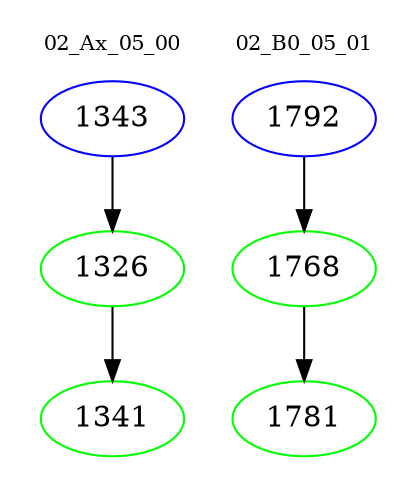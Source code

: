 digraph{
subgraph cluster_0 {
color = white
label = "02_Ax_05_00";
fontsize=10;
T0_1343 [label="1343", color="blue"]
T0_1343 -> T0_1326 [color="black"]
T0_1326 [label="1326", color="green"]
T0_1326 -> T0_1341 [color="black"]
T0_1341 [label="1341", color="green"]
}
subgraph cluster_1 {
color = white
label = "02_B0_05_01";
fontsize=10;
T1_1792 [label="1792", color="blue"]
T1_1792 -> T1_1768 [color="black"]
T1_1768 [label="1768", color="green"]
T1_1768 -> T1_1781 [color="black"]
T1_1781 [label="1781", color="green"]
}
}

